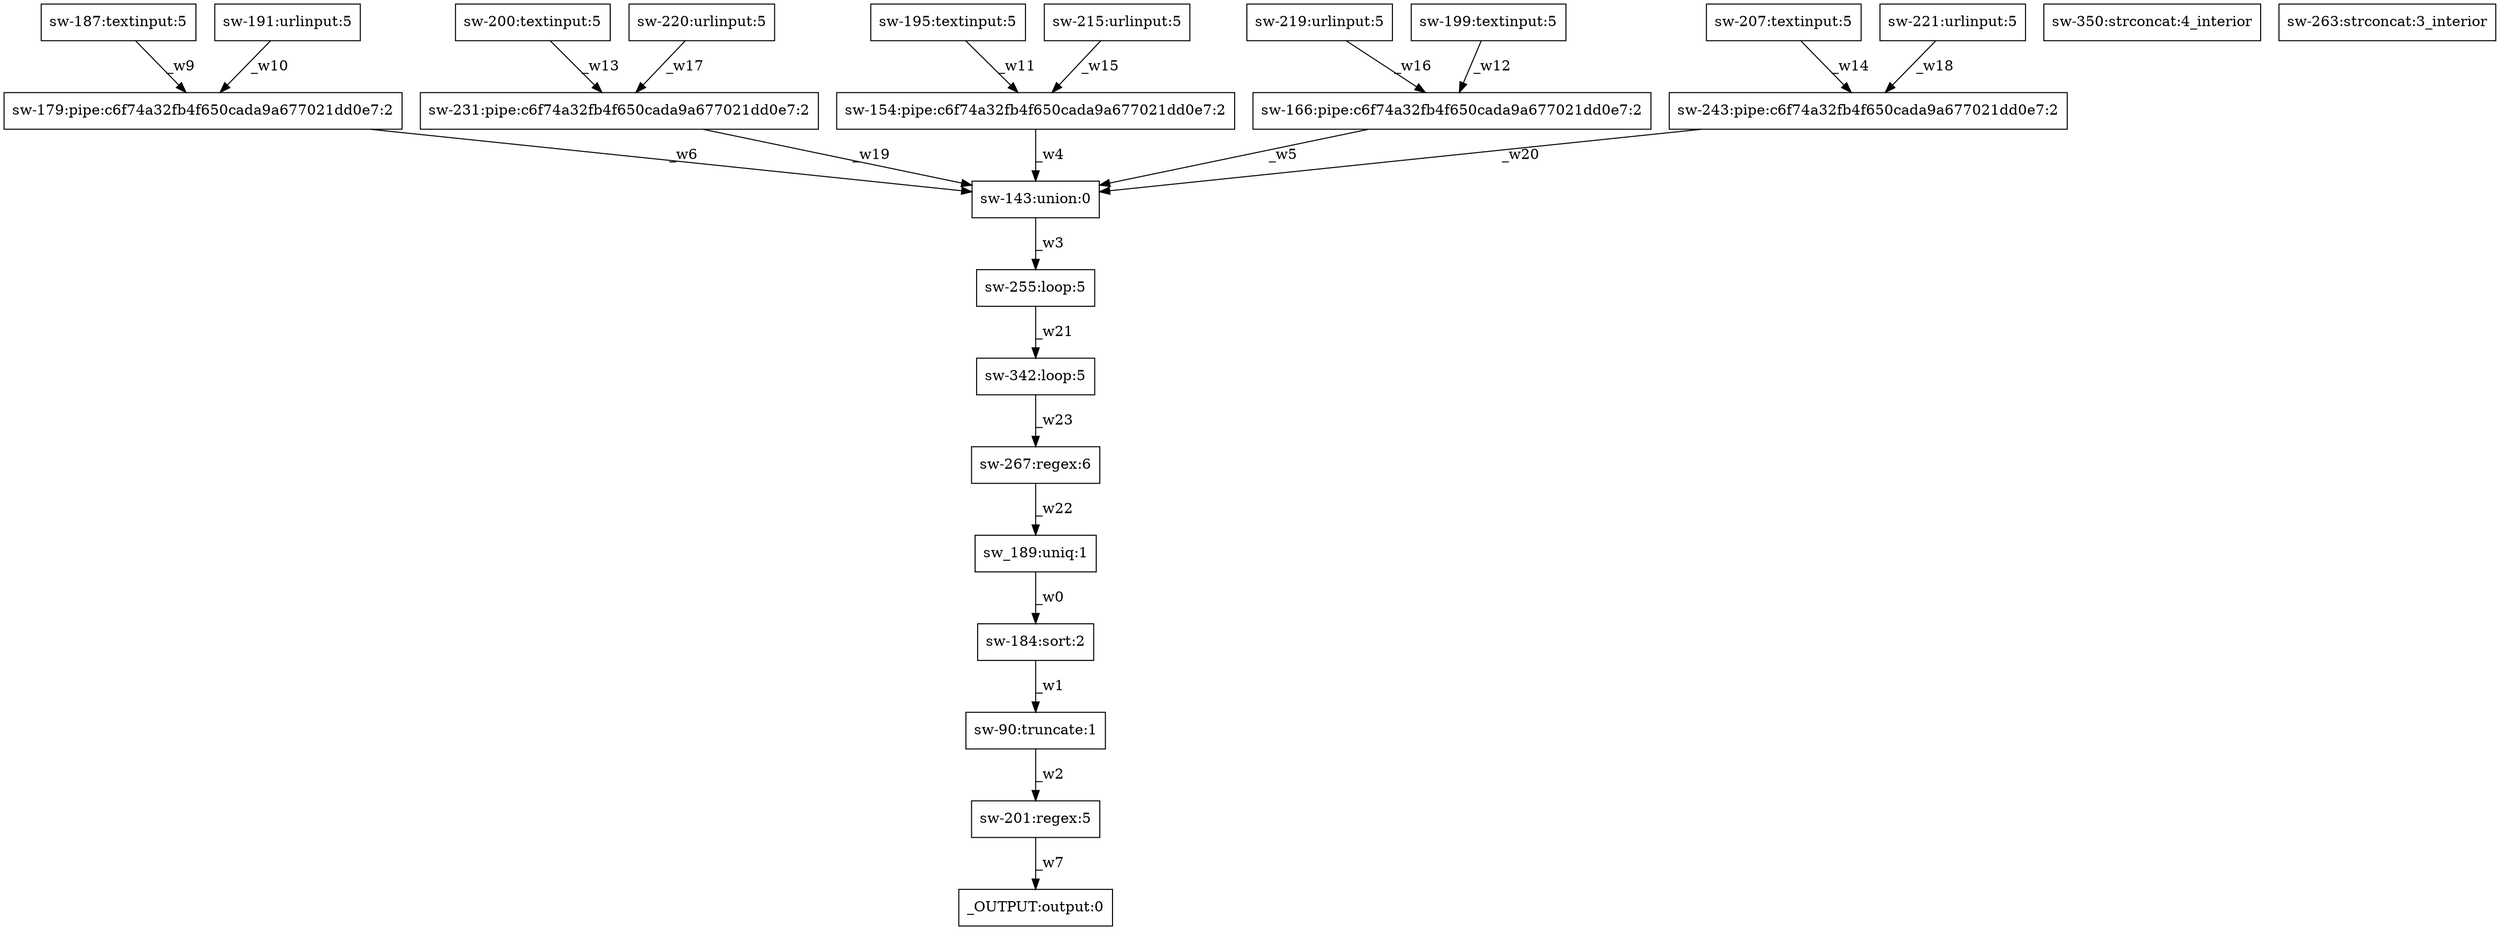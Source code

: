 digraph test1 { node [shape=box] "_OUTPUT" [label="_OUTPUT:output:0"];"sw-179" [label="sw-179:pipe:c6f74a32fb4f650cada9a677021dd0e7:2"];"sw-255" [label="sw-255:loop:5"];"sw-267" [label="sw-267:regex:6"];"sw-200" [label="sw-200:textinput:5"];"sw-184" [label="sw-184:sort:2"];"sw-195" [label="sw-195:textinput:5"];"sw-220" [label="sw-220:urlinput:5"];"sw-143" [label="sw-143:union:0"];"sw-350" [label="sw-350:strconcat:4_interior"];"sw-215" [label="sw-215:urlinput:5"];"sw-187" [label="sw-187:textinput:5"];"sw_189" [label="sw_189:uniq:1"];"sw-207" [label="sw-207:textinput:5"];"sw-219" [label="sw-219:urlinput:5"];"sw-342" [label="sw-342:loop:5"];"sw-263" [label="sw-263:strconcat:3_interior"];"sw-191" [label="sw-191:urlinput:5"];"sw-90" [label="sw-90:truncate:1"];"sw-201" [label="sw-201:regex:5"];"sw-231" [label="sw-231:pipe:c6f74a32fb4f650cada9a677021dd0e7:2"];"sw-154" [label="sw-154:pipe:c6f74a32fb4f650cada9a677021dd0e7:2"];"sw-199" [label="sw-199:textinput:5"];"sw-221" [label="sw-221:urlinput:5"];"sw-166" [label="sw-166:pipe:c6f74a32fb4f650cada9a677021dd0e7:2"];"sw-243" [label="sw-243:pipe:c6f74a32fb4f650cada9a677021dd0e7:2"];"sw_189" -> "sw-184" [label="_w0"];"sw-184" -> "sw-90" [label="_w1"];"sw-90" -> "sw-201" [label="_w2"];"sw-143" -> "sw-255" [label="_w3"];"sw-154" -> "sw-143" [label="_w4"];"sw-166" -> "sw-143" [label="_w5"];"sw-179" -> "sw-143" [label="_w6"];"sw-201" -> "_OUTPUT" [label="_w7"];"sw-187" -> "sw-179" [label="_w9"];"sw-191" -> "sw-179" [label="_w10"];"sw-195" -> "sw-154" [label="_w11"];"sw-199" -> "sw-166" [label="_w12"];"sw-200" -> "sw-231" [label="_w13"];"sw-207" -> "sw-243" [label="_w14"];"sw-215" -> "sw-154" [label="_w15"];"sw-219" -> "sw-166" [label="_w16"];"sw-220" -> "sw-231" [label="_w17"];"sw-221" -> "sw-243" [label="_w18"];"sw-231" -> "sw-143" [label="_w19"];"sw-243" -> "sw-143" [label="_w20"];"sw-255" -> "sw-342" [label="_w21"];"sw-267" -> "sw_189" [label="_w22"];"sw-342" -> "sw-267" [label="_w23"];}